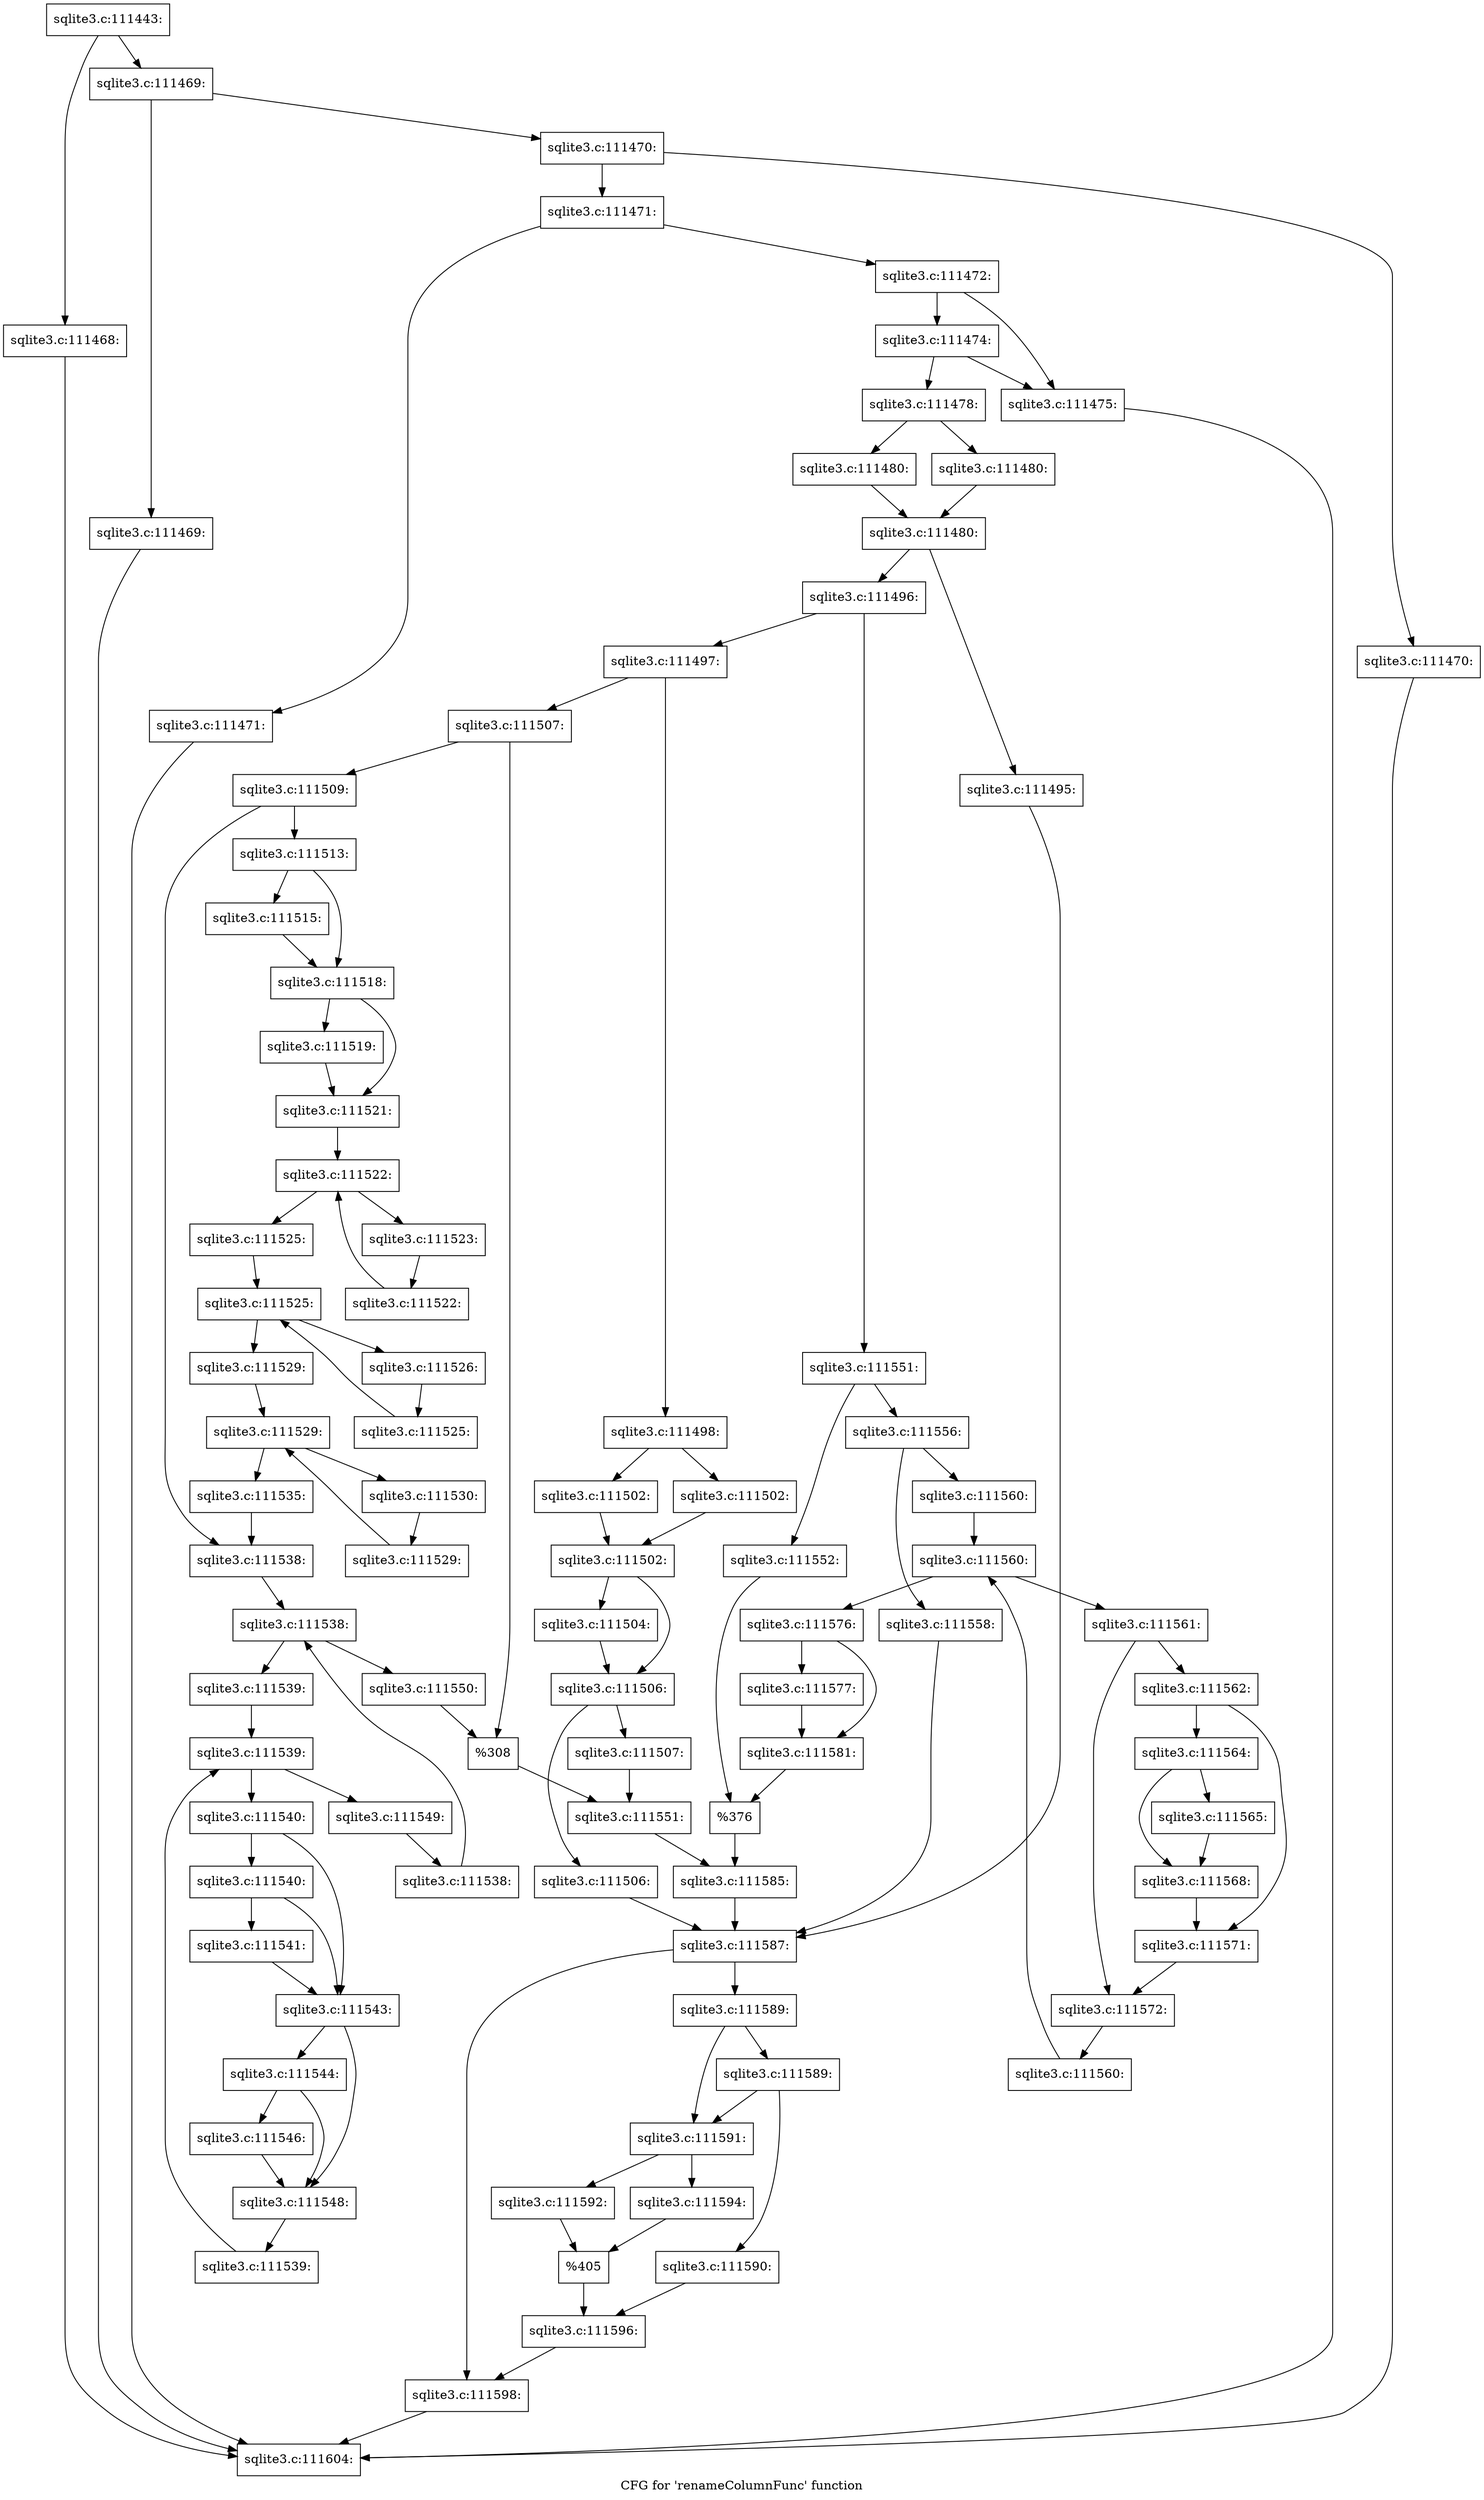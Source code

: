 digraph "CFG for 'renameColumnFunc' function" {
	label="CFG for 'renameColumnFunc' function";

	Node0x55c0f59c8cc0 [shape=record,label="{sqlite3.c:111443:}"];
	Node0x55c0f59c8cc0 -> Node0x55c0fa61f910;
	Node0x55c0f59c8cc0 -> Node0x55c0fa61f960;
	Node0x55c0fa61f910 [shape=record,label="{sqlite3.c:111468:}"];
	Node0x55c0fa61f910 -> Node0x55c0f59c8c20;
	Node0x55c0fa61f960 [shape=record,label="{sqlite3.c:111469:}"];
	Node0x55c0fa61f960 -> Node0x55c0fa61fd60;
	Node0x55c0fa61f960 -> Node0x55c0fa61fdb0;
	Node0x55c0fa61fd60 [shape=record,label="{sqlite3.c:111469:}"];
	Node0x55c0fa61fd60 -> Node0x55c0f59c8c20;
	Node0x55c0fa61fdb0 [shape=record,label="{sqlite3.c:111470:}"];
	Node0x55c0fa61fdb0 -> Node0x55c0fa6201b0;
	Node0x55c0fa61fdb0 -> Node0x55c0fa620200;
	Node0x55c0fa6201b0 [shape=record,label="{sqlite3.c:111470:}"];
	Node0x55c0fa6201b0 -> Node0x55c0f59c8c20;
	Node0x55c0fa620200 [shape=record,label="{sqlite3.c:111471:}"];
	Node0x55c0fa620200 -> Node0x55c0fa620600;
	Node0x55c0fa620200 -> Node0x55c0fa620650;
	Node0x55c0fa620600 [shape=record,label="{sqlite3.c:111471:}"];
	Node0x55c0fa620600 -> Node0x55c0f59c8c20;
	Node0x55c0fa620650 [shape=record,label="{sqlite3.c:111472:}"];
	Node0x55c0fa620650 -> Node0x55c0fa620fa0;
	Node0x55c0fa620650 -> Node0x55c0fa621040;
	Node0x55c0fa621040 [shape=record,label="{sqlite3.c:111474:}"];
	Node0x55c0fa621040 -> Node0x55c0fa620fa0;
	Node0x55c0fa621040 -> Node0x55c0fa620ff0;
	Node0x55c0fa620fa0 [shape=record,label="{sqlite3.c:111475:}"];
	Node0x55c0fa620fa0 -> Node0x55c0f59c8c20;
	Node0x55c0fa620ff0 [shape=record,label="{sqlite3.c:111478:}"];
	Node0x55c0fa620ff0 -> Node0x55c0fa622380;
	Node0x55c0fa620ff0 -> Node0x55c0fa6223d0;
	Node0x55c0fa622380 [shape=record,label="{sqlite3.c:111480:}"];
	Node0x55c0fa622380 -> Node0x55c0fa622420;
	Node0x55c0fa6223d0 [shape=record,label="{sqlite3.c:111480:}"];
	Node0x55c0fa6223d0 -> Node0x55c0fa622420;
	Node0x55c0fa622420 [shape=record,label="{sqlite3.c:111480:}"];
	Node0x55c0fa622420 -> Node0x55c0f51f8d10;
	Node0x55c0fa622420 -> Node0x55c0f59c8b80;
	Node0x55c0f51f8d10 [shape=record,label="{sqlite3.c:111495:}"];
	Node0x55c0f51f8d10 -> Node0x55c0fa623790;
	Node0x55c0f59c8b80 [shape=record,label="{sqlite3.c:111496:}"];
	Node0x55c0f59c8b80 -> Node0x55c0fa623ef0;
	Node0x55c0f59c8b80 -> Node0x55c0fa624070;
	Node0x55c0fa623ef0 [shape=record,label="{sqlite3.c:111497:}"];
	Node0x55c0fa623ef0 -> Node0x55c0fa625780;
	Node0x55c0fa623ef0 -> Node0x55c0fa625820;
	Node0x55c0fa625780 [shape=record,label="{sqlite3.c:111498:}"];
	Node0x55c0fa625780 -> Node0x55c0fa626d30;
	Node0x55c0fa625780 -> Node0x55c0fa626d80;
	Node0x55c0fa626d30 [shape=record,label="{sqlite3.c:111502:}"];
	Node0x55c0fa626d30 -> Node0x55c0fa626dd0;
	Node0x55c0fa626d80 [shape=record,label="{sqlite3.c:111502:}"];
	Node0x55c0fa626d80 -> Node0x55c0fa626dd0;
	Node0x55c0fa626dd0 [shape=record,label="{sqlite3.c:111502:}"];
	Node0x55c0fa626dd0 -> Node0x55c0fa627620;
	Node0x55c0fa626dd0 -> Node0x55c0fa627670;
	Node0x55c0fa627620 [shape=record,label="{sqlite3.c:111504:}"];
	Node0x55c0fa627620 -> Node0x55c0fa627670;
	Node0x55c0fa627670 [shape=record,label="{sqlite3.c:111506:}"];
	Node0x55c0fa627670 -> Node0x55c0fa627d00;
	Node0x55c0fa627670 -> Node0x55c0fa627d50;
	Node0x55c0fa627d00 [shape=record,label="{sqlite3.c:111506:}"];
	Node0x55c0fa627d00 -> Node0x55c0fa623790;
	Node0x55c0fa627d50 [shape=record,label="{sqlite3.c:111507:}"];
	Node0x55c0fa627d50 -> Node0x55c0fa6257d0;
	Node0x55c0fa625820 [shape=record,label="{sqlite3.c:111507:}"];
	Node0x55c0fa625820 -> Node0x55c0fa628220;
	Node0x55c0fa625820 -> Node0x55c0fa628270;
	Node0x55c0fa628220 [shape=record,label="{sqlite3.c:111509:}"];
	Node0x55c0fa628220 -> Node0x55c0fa629670;
	Node0x55c0fa628220 -> Node0x55c0fa6296c0;
	Node0x55c0fa629670 [shape=record,label="{sqlite3.c:111513:}"];
	Node0x55c0fa629670 -> Node0x55c0fa629ad0;
	Node0x55c0fa629670 -> Node0x55c0fa629b20;
	Node0x55c0fa629ad0 [shape=record,label="{sqlite3.c:111515:}"];
	Node0x55c0fa629ad0 -> Node0x55c0fa629b20;
	Node0x55c0fa629b20 [shape=record,label="{sqlite3.c:111518:}"];
	Node0x55c0fa629b20 -> Node0x55c0f5f15dc0;
	Node0x55c0fa629b20 -> Node0x55c0fa62a850;
	Node0x55c0f5f15dc0 [shape=record,label="{sqlite3.c:111519:}"];
	Node0x55c0f5f15dc0 -> Node0x55c0fa62a850;
	Node0x55c0fa62a850 [shape=record,label="{sqlite3.c:111521:}"];
	Node0x55c0fa62a850 -> Node0x55c0fa62bee0;
	Node0x55c0fa62bee0 [shape=record,label="{sqlite3.c:111522:}"];
	Node0x55c0fa62bee0 -> Node0x55c0fa62c100;
	Node0x55c0fa62bee0 -> Node0x55c0fa62bae0;
	Node0x55c0fa62c100 [shape=record,label="{sqlite3.c:111523:}"];
	Node0x55c0fa62c100 -> Node0x55c0fa62c070;
	Node0x55c0fa62c070 [shape=record,label="{sqlite3.c:111522:}"];
	Node0x55c0fa62c070 -> Node0x55c0fa62bee0;
	Node0x55c0fa62bae0 [shape=record,label="{sqlite3.c:111525:}"];
	Node0x55c0fa62bae0 -> Node0x55c0fa62cf60;
	Node0x55c0fa62cf60 [shape=record,label="{sqlite3.c:111525:}"];
	Node0x55c0fa62cf60 -> Node0x55c0fa62d180;
	Node0x55c0fa62cf60 -> Node0x55c0fa62ccc0;
	Node0x55c0fa62d180 [shape=record,label="{sqlite3.c:111526:}"];
	Node0x55c0fa62d180 -> Node0x55c0fa62d0f0;
	Node0x55c0fa62d0f0 [shape=record,label="{sqlite3.c:111525:}"];
	Node0x55c0fa62d0f0 -> Node0x55c0fa62cf60;
	Node0x55c0fa62ccc0 [shape=record,label="{sqlite3.c:111529:}"];
	Node0x55c0fa62ccc0 -> Node0x55c0fa62ddf0;
	Node0x55c0fa62ddf0 [shape=record,label="{sqlite3.c:111529:}"];
	Node0x55c0fa62ddf0 -> Node0x55c0fa62dfa0;
	Node0x55c0fa62ddf0 -> Node0x55c0fa62dc40;
	Node0x55c0fa62dfa0 [shape=record,label="{sqlite3.c:111530:}"];
	Node0x55c0fa62dfa0 -> Node0x55c0fa62df10;
	Node0x55c0fa62df10 [shape=record,label="{sqlite3.c:111529:}"];
	Node0x55c0fa62df10 -> Node0x55c0fa62ddf0;
	Node0x55c0fa62dc40 [shape=record,label="{sqlite3.c:111535:}"];
	Node0x55c0fa62dc40 -> Node0x55c0fa6296c0;
	Node0x55c0fa6296c0 [shape=record,label="{sqlite3.c:111538:}"];
	Node0x55c0fa6296c0 -> Node0x55c0fa62fd20;
	Node0x55c0fa62fd20 [shape=record,label="{sqlite3.c:111538:}"];
	Node0x55c0fa62fd20 -> Node0x55c0fa62ff40;
	Node0x55c0fa62fd20 -> Node0x55c0fa62f720;
	Node0x55c0fa62ff40 [shape=record,label="{sqlite3.c:111539:}"];
	Node0x55c0fa62ff40 -> Node0x55c0fa6303c0;
	Node0x55c0fa6303c0 [shape=record,label="{sqlite3.c:111539:}"];
	Node0x55c0fa6303c0 -> Node0x55c0fa6305e0;
	Node0x55c0fa6303c0 -> Node0x55c0fa630210;
	Node0x55c0fa6305e0 [shape=record,label="{sqlite3.c:111540:}"];
	Node0x55c0fa6305e0 -> Node0x55c0fa630c60;
	Node0x55c0fa6305e0 -> Node0x55c0fa630c10;
	Node0x55c0fa630c60 [shape=record,label="{sqlite3.c:111540:}"];
	Node0x55c0fa630c60 -> Node0x55c0fa630bc0;
	Node0x55c0fa630c60 -> Node0x55c0fa630c10;
	Node0x55c0fa630bc0 [shape=record,label="{sqlite3.c:111541:}"];
	Node0x55c0fa630bc0 -> Node0x55c0fa630c10;
	Node0x55c0fa630c10 [shape=record,label="{sqlite3.c:111543:}"];
	Node0x55c0fa630c10 -> Node0x55c0fa631e30;
	Node0x55c0fa630c10 -> Node0x55c0fa631de0;
	Node0x55c0fa631e30 [shape=record,label="{sqlite3.c:111544:}"];
	Node0x55c0fa631e30 -> Node0x55c0fa631d90;
	Node0x55c0fa631e30 -> Node0x55c0fa631de0;
	Node0x55c0fa631d90 [shape=record,label="{sqlite3.c:111546:}"];
	Node0x55c0fa631d90 -> Node0x55c0fa631de0;
	Node0x55c0fa631de0 [shape=record,label="{sqlite3.c:111548:}"];
	Node0x55c0fa631de0 -> Node0x55c0fa630550;
	Node0x55c0fa630550 [shape=record,label="{sqlite3.c:111539:}"];
	Node0x55c0fa630550 -> Node0x55c0fa6303c0;
	Node0x55c0fa630210 [shape=record,label="{sqlite3.c:111549:}"];
	Node0x55c0fa630210 -> Node0x55c0fa62feb0;
	Node0x55c0fa62feb0 [shape=record,label="{sqlite3.c:111538:}"];
	Node0x55c0fa62feb0 -> Node0x55c0fa62fd20;
	Node0x55c0fa62f720 [shape=record,label="{sqlite3.c:111550:}"];
	Node0x55c0fa62f720 -> Node0x55c0fa628270;
	Node0x55c0fa628270 [shape=record,label="{%308}"];
	Node0x55c0fa628270 -> Node0x55c0fa6257d0;
	Node0x55c0fa6257d0 [shape=record,label="{sqlite3.c:111551:}"];
	Node0x55c0fa6257d0 -> Node0x55c0fa623610;
	Node0x55c0fa624070 [shape=record,label="{sqlite3.c:111551:}"];
	Node0x55c0fa624070 -> Node0x55c0fa633e40;
	Node0x55c0fa624070 -> Node0x55c0fa633ee0;
	Node0x55c0fa633e40 [shape=record,label="{sqlite3.c:111552:}"];
	Node0x55c0fa633e40 -> Node0x55c0fa633e90;
	Node0x55c0fa633ee0 [shape=record,label="{sqlite3.c:111556:}"];
	Node0x55c0fa633ee0 -> Node0x55c0f59ca510;
	Node0x55c0fa633ee0 -> Node0x55c0f59c89f0;
	Node0x55c0f59ca510 [shape=record,label="{sqlite3.c:111558:}"];
	Node0x55c0f59ca510 -> Node0x55c0fa623790;
	Node0x55c0f59c89f0 [shape=record,label="{sqlite3.c:111560:}"];
	Node0x55c0f59c89f0 -> Node0x55c0fa635ed0;
	Node0x55c0fa635ed0 [shape=record,label="{sqlite3.c:111560:}"];
	Node0x55c0fa635ed0 -> Node0x55c0fa636010;
	Node0x55c0fa635ed0 -> Node0x55c0fa635640;
	Node0x55c0fa636010 [shape=record,label="{sqlite3.c:111561:}"];
	Node0x55c0fa636010 -> Node0x55c0fa6362e0;
	Node0x55c0fa636010 -> Node0x55c0fa636330;
	Node0x55c0fa6362e0 [shape=record,label="{sqlite3.c:111562:}"];
	Node0x55c0fa6362e0 -> Node0x55c0fa636d10;
	Node0x55c0fa6362e0 -> Node0x55c0fa636d60;
	Node0x55c0fa636d10 [shape=record,label="{sqlite3.c:111564:}"];
	Node0x55c0fa636d10 -> Node0x55c0fa6371e0;
	Node0x55c0fa636d10 -> Node0x55c0fa637230;
	Node0x55c0fa6371e0 [shape=record,label="{sqlite3.c:111565:}"];
	Node0x55c0fa6371e0 -> Node0x55c0fa637230;
	Node0x55c0fa637230 [shape=record,label="{sqlite3.c:111568:}"];
	Node0x55c0fa637230 -> Node0x55c0fa636d60;
	Node0x55c0fa636d60 [shape=record,label="{sqlite3.c:111571:}"];
	Node0x55c0fa636d60 -> Node0x55c0fa636330;
	Node0x55c0fa636330 [shape=record,label="{sqlite3.c:111572:}"];
	Node0x55c0fa636330 -> Node0x55c0fa635f80;
	Node0x55c0fa635f80 [shape=record,label="{sqlite3.c:111560:}"];
	Node0x55c0fa635f80 -> Node0x55c0fa635ed0;
	Node0x55c0fa635640 [shape=record,label="{sqlite3.c:111576:}"];
	Node0x55c0fa635640 -> Node0x55c0f59c8b30;
	Node0x55c0fa635640 -> Node0x55c0f59c8ae0;
	Node0x55c0f59c8b30 [shape=record,label="{sqlite3.c:111577:}"];
	Node0x55c0f59c8b30 -> Node0x55c0f59c8ae0;
	Node0x55c0f59c8ae0 [shape=record,label="{sqlite3.c:111581:}"];
	Node0x55c0f59c8ae0 -> Node0x55c0fa633e90;
	Node0x55c0fa633e90 [shape=record,label="{%376}"];
	Node0x55c0fa633e90 -> Node0x55c0fa623610;
	Node0x55c0fa623610 [shape=record,label="{sqlite3.c:111585:}"];
	Node0x55c0fa623610 -> Node0x55c0fa623790;
	Node0x55c0fa623790 [shape=record,label="{sqlite3.c:111587:}"];
	Node0x55c0fa623790 -> Node0x55c0f59c9ff0;
	Node0x55c0fa623790 -> Node0x55c0f59ca560;
	Node0x55c0f59c9ff0 [shape=record,label="{sqlite3.c:111589:}"];
	Node0x55c0f59c9ff0 -> Node0x55c0fa63b330;
	Node0x55c0f59c9ff0 -> Node0x55c0fa63b2e0;
	Node0x55c0fa63b330 [shape=record,label="{sqlite3.c:111589:}"];
	Node0x55c0fa63b330 -> Node0x55c0fa638430;
	Node0x55c0fa63b330 -> Node0x55c0fa63b2e0;
	Node0x55c0fa638430 [shape=record,label="{sqlite3.c:111590:}"];
	Node0x55c0fa638430 -> Node0x55c0fa63b290;
	Node0x55c0fa63b2e0 [shape=record,label="{sqlite3.c:111591:}"];
	Node0x55c0fa63b2e0 -> Node0x55c0fa63bb50;
	Node0x55c0fa63b2e0 -> Node0x55c0fa63bbf0;
	Node0x55c0fa63bb50 [shape=record,label="{sqlite3.c:111592:}"];
	Node0x55c0fa63bb50 -> Node0x55c0fa63bba0;
	Node0x55c0fa63bbf0 [shape=record,label="{sqlite3.c:111594:}"];
	Node0x55c0fa63bbf0 -> Node0x55c0fa63bba0;
	Node0x55c0fa63bba0 [shape=record,label="{%405}"];
	Node0x55c0fa63bba0 -> Node0x55c0fa63b290;
	Node0x55c0fa63b290 [shape=record,label="{sqlite3.c:111596:}"];
	Node0x55c0fa63b290 -> Node0x55c0f59ca560;
	Node0x55c0f59ca560 [shape=record,label="{sqlite3.c:111598:}"];
	Node0x55c0f59ca560 -> Node0x55c0f59c8c20;
	Node0x55c0f59c8c20 [shape=record,label="{sqlite3.c:111604:}"];
}
